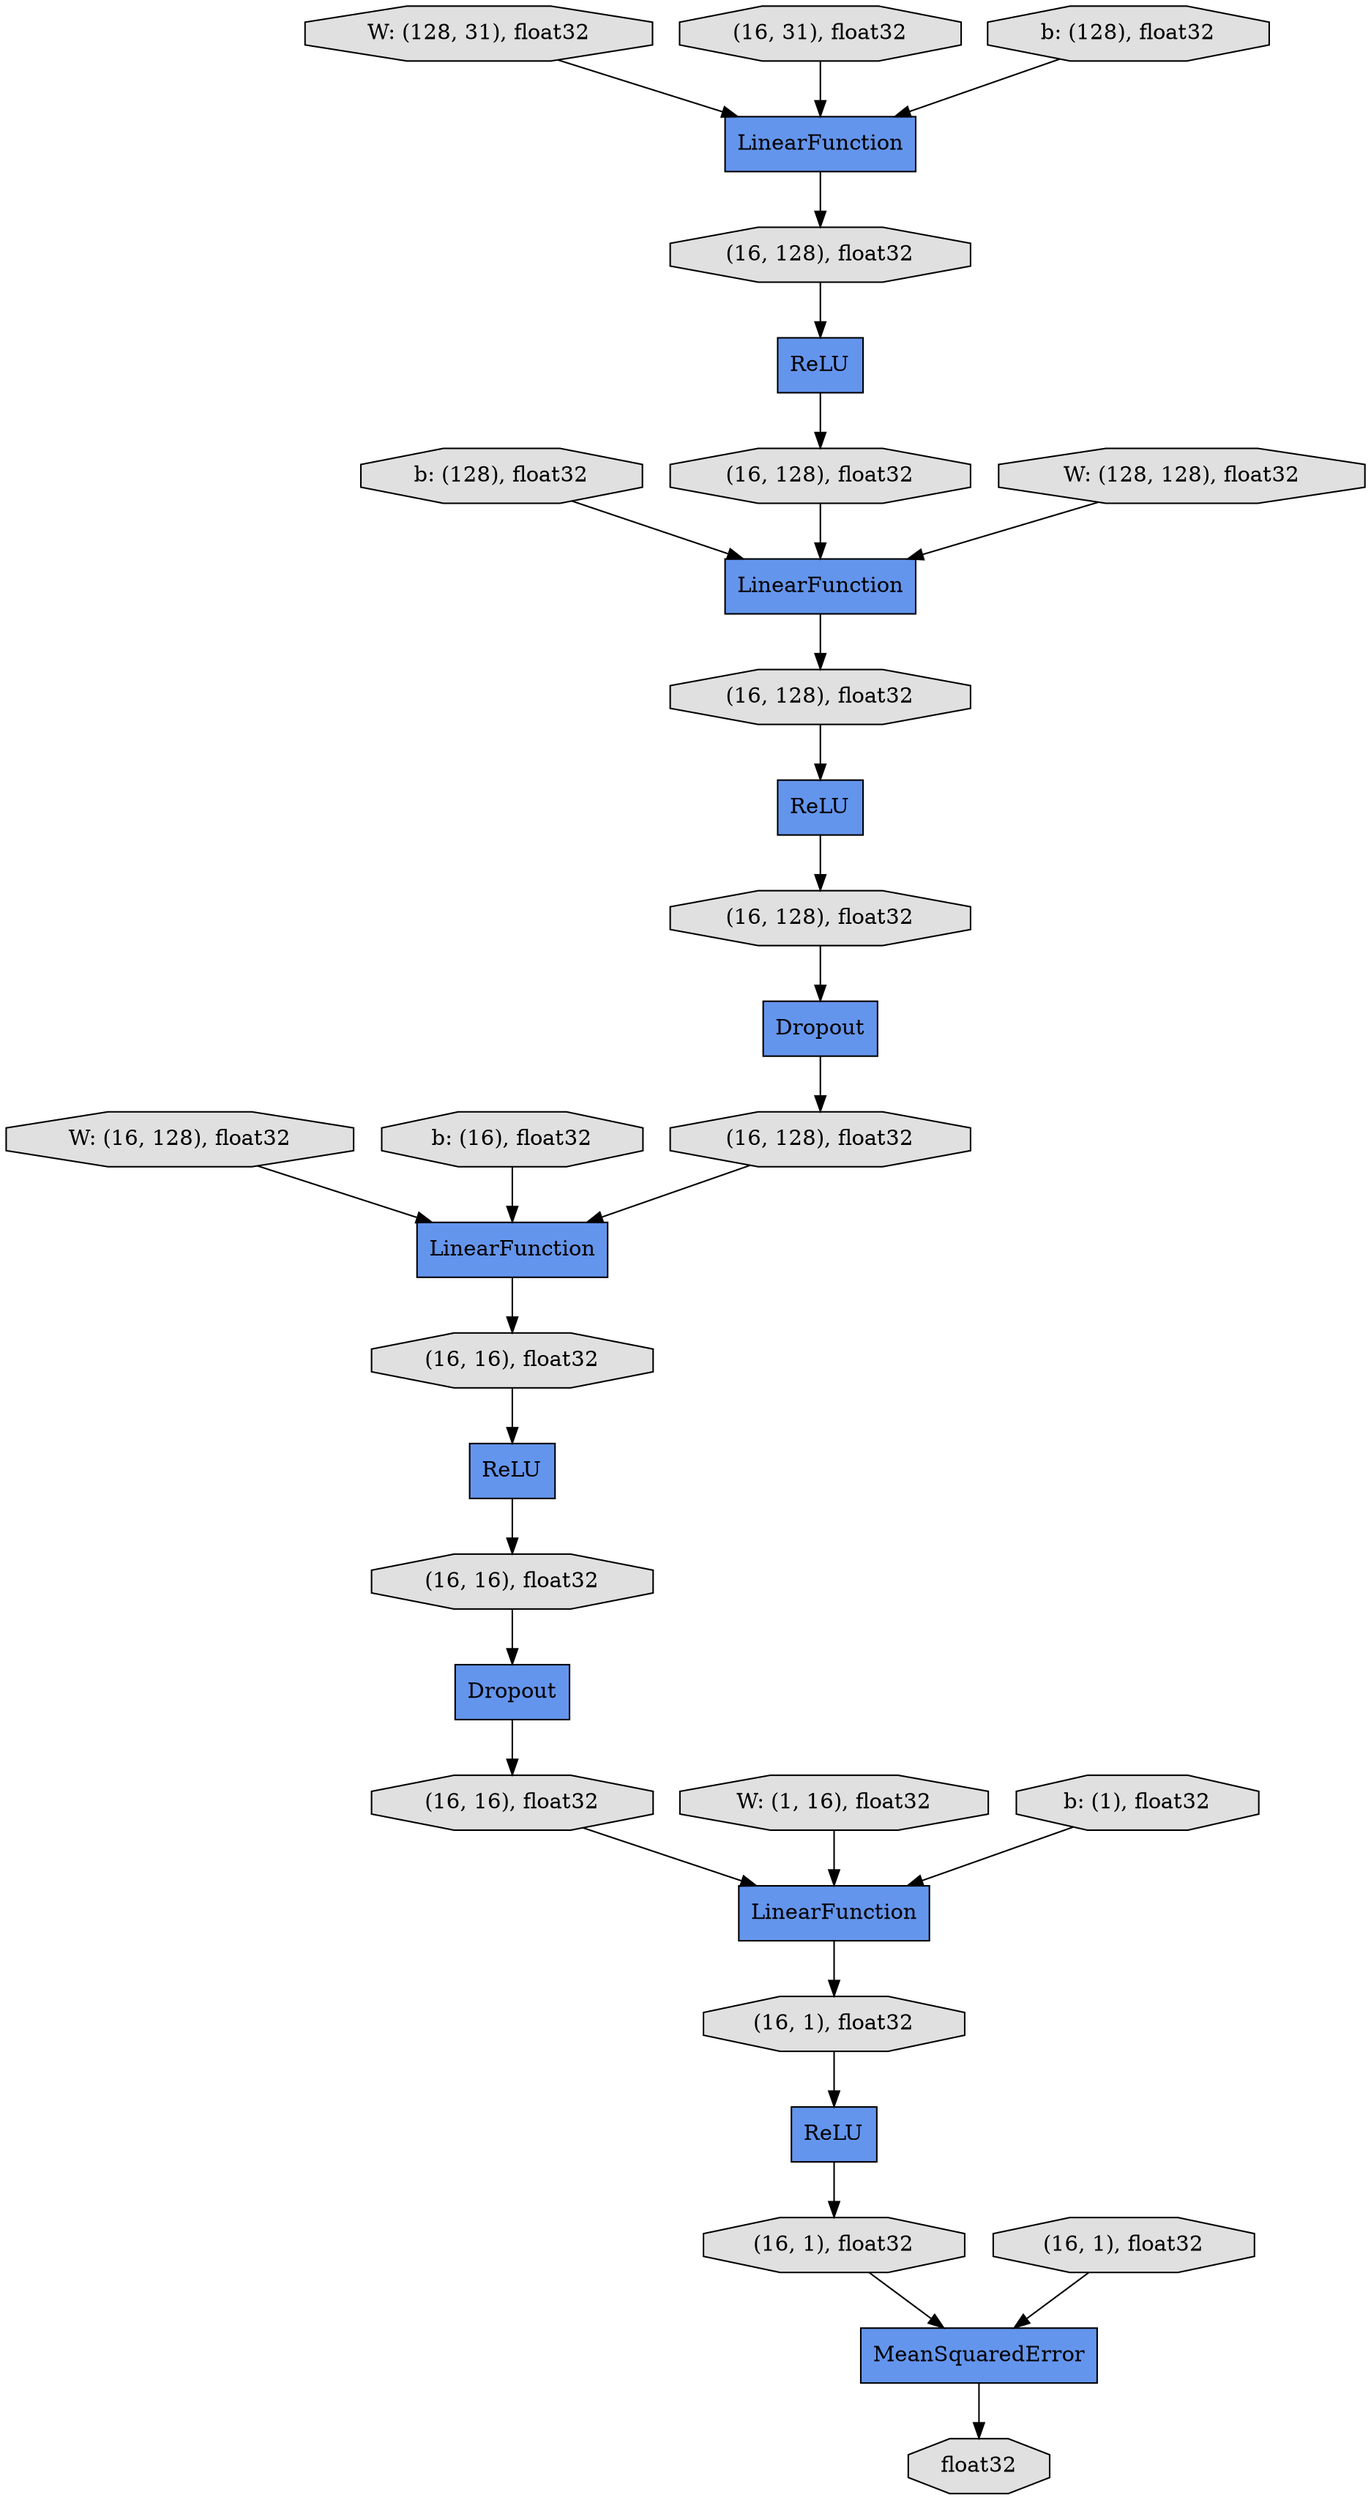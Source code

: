 digraph graphname{rankdir=TB;2813505669160 [label="MeanSquaredError",shape="record",fillcolor="#6495ED",style="filled"];2813505669272 [label="(16, 16), float32",shape="octagon",fillcolor="#E0E0E0",style="filled"];2813412815032 [label="W: (128, 31), float32",shape="octagon",fillcolor="#E0E0E0",style="filled"];2813505618216 [label="b: (128), float32",shape="octagon",fillcolor="#E0E0E0",style="filled"];2813505667368 [label="LinearFunction",shape="record",fillcolor="#6495ED",style="filled"];2813505669440 [label="(16, 1), float32",shape="octagon",fillcolor="#E0E0E0",style="filled"];2813505667480 [label="ReLU",shape="record",fillcolor="#6495ED",style="filled"];2813505667536 [label="ReLU",shape="record",fillcolor="#6495ED",style="filled"];2813505667592 [label="(16, 31), float32",shape="octagon",fillcolor="#E0E0E0",style="filled"];2813505669664 [label="(16, 1), float32",shape="octagon",fillcolor="#E0E0E0",style="filled"];2813505667648 [label="LinearFunction",shape="record",fillcolor="#6495ED",style="filled"];2813505618552 [label="W: (16, 128), float32",shape="octagon",fillcolor="#E0E0E0",style="filled"];2813505667704 [label="(16, 128), float32",shape="octagon",fillcolor="#E0E0E0",style="filled"];2813505667760 [label="LinearFunction",shape="record",fillcolor="#6495ED",style="filled"];2813505669832 [label="(16, 1), float32",shape="octagon",fillcolor="#E0E0E0",style="filled"];2813505667872 [label="(16, 128), float32",shape="octagon",fillcolor="#E0E0E0",style="filled"];2813505669944 [label="float32",shape="octagon",fillcolor="#E0E0E0",style="filled"];2813505667984 [label="Dropout",shape="record",fillcolor="#6495ED",style="filled"];2813505618888 [label="b: (16), float32",shape="octagon",fillcolor="#E0E0E0",style="filled"];2813505668096 [label="(16, 128), float32",shape="octagon",fillcolor="#E0E0E0",style="filled"];2813505668264 [label="ReLU",shape="record",fillcolor="#6495ED",style="filled"];2813505668320 [label="(16, 128), float32",shape="octagon",fillcolor="#E0E0E0",style="filled"];2813505619224 [label="W: (1, 16), float32",shape="octagon",fillcolor="#E0E0E0",style="filled"];2813505668432 [label="Dropout",shape="record",fillcolor="#6495ED",style="filled"];2813505668488 [label="LinearFunction",shape="record",fillcolor="#6495ED",style="filled"];2813505668600 [label="(16, 128), float32",shape="octagon",fillcolor="#E0E0E0",style="filled"];2813505343048 [label="b: (128), float32",shape="octagon",fillcolor="#E0E0E0",style="filled"];2813505619560 [label="b: (1), float32",shape="octagon",fillcolor="#E0E0E0",style="filled"];2813505668768 [label="(16, 16), float32",shape="octagon",fillcolor="#E0E0E0",style="filled"];2813505668936 [label="ReLU",shape="record",fillcolor="#6495ED",style="filled"];2813505668992 [label="(16, 16), float32",shape="octagon",fillcolor="#E0E0E0",style="filled"];2813505343384 [label="W: (128, 128), float32",shape="octagon",fillcolor="#E0E0E0",style="filled"];2813505669160 -> 2813505669944;2813505667536 -> 2813505667872;2813505668768 -> 2813505668264;2813505668096 -> 2813505667480;2813505668320 -> 2813505667984;2813505667480 -> 2813505668320;2813505668992 -> 2813505668432;2813505668488 -> 2813505669440;2813505618888 -> 2813505667760;2813505343384 -> 2813505667648;2813505668936 -> 2813505669664;2813505619224 -> 2813505668488;2813505619560 -> 2813505668488;2813412815032 -> 2813505667368;2813505667704 -> 2813505667536;2813505669832 -> 2813505669160;2813505667872 -> 2813505667648;2813505667368 -> 2813505667704;2813505668432 -> 2813505669272;2813505669664 -> 2813505669160;2813505618552 -> 2813505667760;2813505668600 -> 2813505667760;2813505667760 -> 2813505668768;2813505667984 -> 2813505668600;2813505343048 -> 2813505667368;2813505669440 -> 2813505668936;2813505618216 -> 2813505667648;2813505667592 -> 2813505667368;2813505668264 -> 2813505668992;2813505669272 -> 2813505668488;2813505667648 -> 2813505668096;}